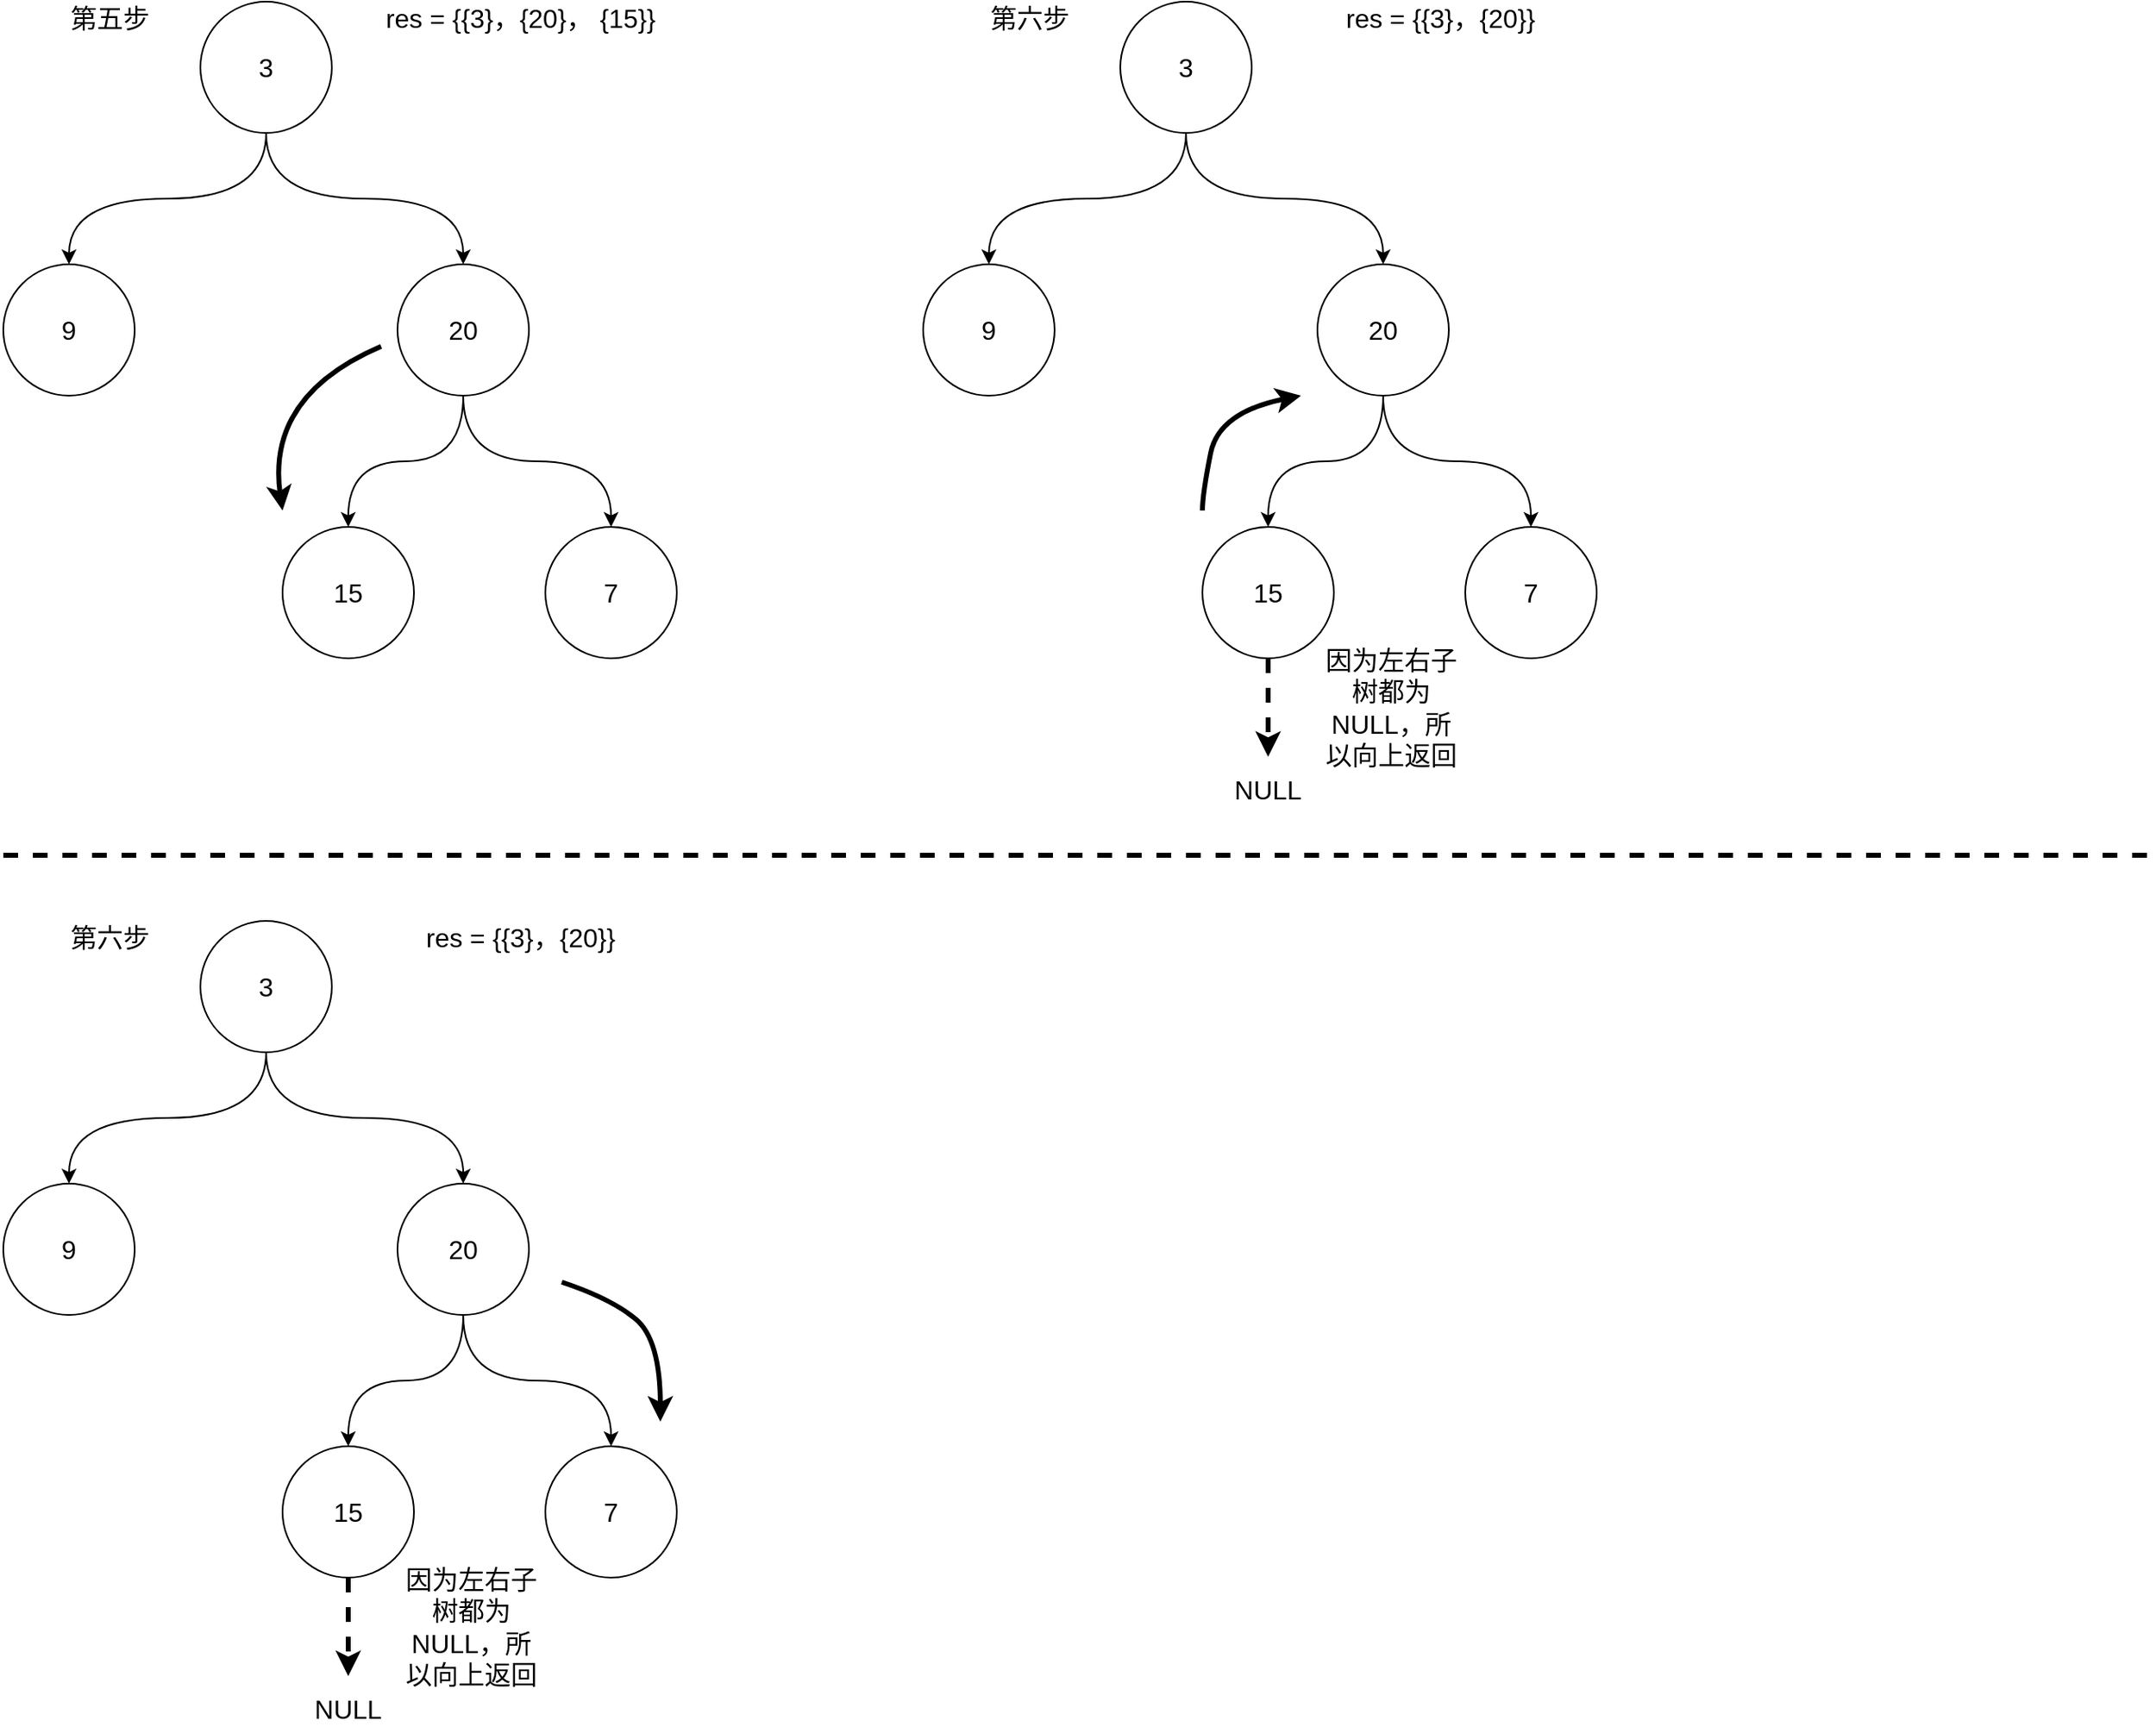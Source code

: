 <mxfile version="14.6.0" type="github">
  <diagram id="axH4MaEiU45yguKBD32-" name="第 1 页">
    <mxGraphModel dx="2567" dy="1190" grid="1" gridSize="10" guides="1" tooltips="1" connect="1" arrows="1" fold="1" page="1" pageScale="1" pageWidth="827" pageHeight="1169" math="0" shadow="0">
      <root>
        <mxCell id="0" />
        <mxCell id="1" parent="0" />
        <mxCell id="p7GltXDF2MTSe1q1npau-46" style="edgeStyle=orthogonalEdgeStyle;curved=1;rounded=0;orthogonalLoop=1;jettySize=auto;html=1;exitX=0.5;exitY=1;exitDx=0;exitDy=0;" edge="1" parent="1" source="p7GltXDF2MTSe1q1npau-48" target="p7GltXDF2MTSe1q1npau-49">
          <mxGeometry relative="1" as="geometry" />
        </mxCell>
        <mxCell id="p7GltXDF2MTSe1q1npau-47" style="edgeStyle=orthogonalEdgeStyle;curved=1;rounded=0;orthogonalLoop=1;jettySize=auto;html=1;exitX=0.5;exitY=1;exitDx=0;exitDy=0;entryX=0.5;entryY=0;entryDx=0;entryDy=0;" edge="1" parent="1" source="p7GltXDF2MTSe1q1npau-48" target="p7GltXDF2MTSe1q1npau-52">
          <mxGeometry relative="1" as="geometry" />
        </mxCell>
        <mxCell id="p7GltXDF2MTSe1q1npau-48" value="&lt;font style=&quot;font-size: 16px&quot;&gt;3&lt;/font&gt;" style="ellipse;whiteSpace=wrap;html=1;aspect=fixed;" vertex="1" parent="1">
          <mxGeometry x="120" y="440" width="80" height="80" as="geometry" />
        </mxCell>
        <mxCell id="p7GltXDF2MTSe1q1npau-49" value="&lt;font style=&quot;font-size: 16px&quot;&gt;9&lt;/font&gt;" style="ellipse;whiteSpace=wrap;html=1;aspect=fixed;" vertex="1" parent="1">
          <mxGeometry y="600" width="80" height="80" as="geometry" />
        </mxCell>
        <mxCell id="p7GltXDF2MTSe1q1npau-50" style="edgeStyle=orthogonalEdgeStyle;curved=1;rounded=0;orthogonalLoop=1;jettySize=auto;html=1;exitX=0.5;exitY=1;exitDx=0;exitDy=0;entryX=0.5;entryY=0;entryDx=0;entryDy=0;" edge="1" parent="1" source="p7GltXDF2MTSe1q1npau-52" target="p7GltXDF2MTSe1q1npau-53">
          <mxGeometry relative="1" as="geometry" />
        </mxCell>
        <mxCell id="p7GltXDF2MTSe1q1npau-51" style="edgeStyle=orthogonalEdgeStyle;curved=1;rounded=0;orthogonalLoop=1;jettySize=auto;html=1;exitX=0.5;exitY=1;exitDx=0;exitDy=0;entryX=0.5;entryY=0;entryDx=0;entryDy=0;" edge="1" parent="1" source="p7GltXDF2MTSe1q1npau-52" target="p7GltXDF2MTSe1q1npau-54">
          <mxGeometry relative="1" as="geometry" />
        </mxCell>
        <mxCell id="p7GltXDF2MTSe1q1npau-52" value="&lt;font style=&quot;font-size: 16px&quot;&gt;20&lt;/font&gt;" style="ellipse;whiteSpace=wrap;html=1;aspect=fixed;" vertex="1" parent="1">
          <mxGeometry x="240" y="600" width="80" height="80" as="geometry" />
        </mxCell>
        <mxCell id="p7GltXDF2MTSe1q1npau-53" value="&lt;font style=&quot;font-size: 16px&quot;&gt;15&lt;/font&gt;" style="ellipse;whiteSpace=wrap;html=1;aspect=fixed;" vertex="1" parent="1">
          <mxGeometry x="170" y="760" width="80" height="80" as="geometry" />
        </mxCell>
        <mxCell id="p7GltXDF2MTSe1q1npau-54" value="&lt;font style=&quot;font-size: 16px&quot;&gt;7&lt;/font&gt;" style="ellipse;whiteSpace=wrap;html=1;aspect=fixed;" vertex="1" parent="1">
          <mxGeometry x="330" y="760" width="80" height="80" as="geometry" />
        </mxCell>
        <mxCell id="p7GltXDF2MTSe1q1npau-55" value="&lt;font style=&quot;font-size: 16px&quot;&gt;第五步&lt;/font&gt;" style="text;html=1;strokeColor=none;fillColor=none;align=center;verticalAlign=middle;whiteSpace=wrap;rounded=0;" vertex="1" parent="1">
          <mxGeometry x="40" y="440" width="50" height="20" as="geometry" />
        </mxCell>
        <mxCell id="p7GltXDF2MTSe1q1npau-56" value="&lt;font style=&quot;font-size: 16px&quot;&gt;res = {{3}，{20}， {15}}&lt;/font&gt;" style="text;html=1;strokeColor=none;fillColor=none;align=center;verticalAlign=middle;whiteSpace=wrap;rounded=0;" vertex="1" parent="1">
          <mxGeometry x="230" y="440" width="170" height="20" as="geometry" />
        </mxCell>
        <mxCell id="p7GltXDF2MTSe1q1npau-57" value="" style="curved=1;endArrow=classic;html=1;strokeWidth=3;" edge="1" parent="1">
          <mxGeometry width="50" height="50" relative="1" as="geometry">
            <mxPoint x="230" y="650.0" as="sourcePoint" />
            <mxPoint x="170" y="750.0" as="targetPoint" />
            <Array as="points">
              <mxPoint x="160" y="680" />
            </Array>
          </mxGeometry>
        </mxCell>
        <mxCell id="p7GltXDF2MTSe1q1npau-58" style="edgeStyle=orthogonalEdgeStyle;curved=1;rounded=0;orthogonalLoop=1;jettySize=auto;html=1;exitX=0.5;exitY=1;exitDx=0;exitDy=0;" edge="1" parent="1" source="p7GltXDF2MTSe1q1npau-60" target="p7GltXDF2MTSe1q1npau-61">
          <mxGeometry relative="1" as="geometry" />
        </mxCell>
        <mxCell id="p7GltXDF2MTSe1q1npau-59" style="edgeStyle=orthogonalEdgeStyle;curved=1;rounded=0;orthogonalLoop=1;jettySize=auto;html=1;exitX=0.5;exitY=1;exitDx=0;exitDy=0;entryX=0.5;entryY=0;entryDx=0;entryDy=0;" edge="1" parent="1" source="p7GltXDF2MTSe1q1npau-60" target="p7GltXDF2MTSe1q1npau-64">
          <mxGeometry relative="1" as="geometry" />
        </mxCell>
        <mxCell id="p7GltXDF2MTSe1q1npau-60" value="&lt;font style=&quot;font-size: 16px&quot;&gt;3&lt;/font&gt;" style="ellipse;whiteSpace=wrap;html=1;aspect=fixed;" vertex="1" parent="1">
          <mxGeometry x="680" y="440" width="80" height="80" as="geometry" />
        </mxCell>
        <mxCell id="p7GltXDF2MTSe1q1npau-61" value="&lt;font style=&quot;font-size: 16px&quot;&gt;9&lt;/font&gt;" style="ellipse;whiteSpace=wrap;html=1;aspect=fixed;" vertex="1" parent="1">
          <mxGeometry x="560" y="600" width="80" height="80" as="geometry" />
        </mxCell>
        <mxCell id="p7GltXDF2MTSe1q1npau-62" style="edgeStyle=orthogonalEdgeStyle;curved=1;rounded=0;orthogonalLoop=1;jettySize=auto;html=1;exitX=0.5;exitY=1;exitDx=0;exitDy=0;entryX=0.5;entryY=0;entryDx=0;entryDy=0;" edge="1" parent="1" source="p7GltXDF2MTSe1q1npau-64" target="p7GltXDF2MTSe1q1npau-65">
          <mxGeometry relative="1" as="geometry" />
        </mxCell>
        <mxCell id="p7GltXDF2MTSe1q1npau-63" style="edgeStyle=orthogonalEdgeStyle;curved=1;rounded=0;orthogonalLoop=1;jettySize=auto;html=1;exitX=0.5;exitY=1;exitDx=0;exitDy=0;entryX=0.5;entryY=0;entryDx=0;entryDy=0;" edge="1" parent="1" source="p7GltXDF2MTSe1q1npau-64" target="p7GltXDF2MTSe1q1npau-66">
          <mxGeometry relative="1" as="geometry" />
        </mxCell>
        <mxCell id="p7GltXDF2MTSe1q1npau-64" value="&lt;font style=&quot;font-size: 16px&quot;&gt;20&lt;/font&gt;" style="ellipse;whiteSpace=wrap;html=1;aspect=fixed;" vertex="1" parent="1">
          <mxGeometry x="800" y="600" width="80" height="80" as="geometry" />
        </mxCell>
        <mxCell id="p7GltXDF2MTSe1q1npau-65" value="&lt;font style=&quot;font-size: 16px&quot;&gt;15&lt;/font&gt;" style="ellipse;whiteSpace=wrap;html=1;aspect=fixed;" vertex="1" parent="1">
          <mxGeometry x="730" y="760" width="80" height="80" as="geometry" />
        </mxCell>
        <mxCell id="p7GltXDF2MTSe1q1npau-66" value="&lt;font style=&quot;font-size: 16px&quot;&gt;7&lt;/font&gt;" style="ellipse;whiteSpace=wrap;html=1;aspect=fixed;" vertex="1" parent="1">
          <mxGeometry x="890" y="760" width="80" height="80" as="geometry" />
        </mxCell>
        <mxCell id="p7GltXDF2MTSe1q1npau-67" value="&lt;font style=&quot;font-size: 16px&quot;&gt;第六步&lt;/font&gt;" style="text;html=1;strokeColor=none;fillColor=none;align=center;verticalAlign=middle;whiteSpace=wrap;rounded=0;" vertex="1" parent="1">
          <mxGeometry x="600" y="440" width="50" height="20" as="geometry" />
        </mxCell>
        <mxCell id="p7GltXDF2MTSe1q1npau-68" value="&lt;font style=&quot;font-size: 16px&quot;&gt;res = {{3}，{20}}&lt;/font&gt;" style="text;html=1;strokeColor=none;fillColor=none;align=center;verticalAlign=middle;whiteSpace=wrap;rounded=0;" vertex="1" parent="1">
          <mxGeometry x="790" y="440" width="170" height="20" as="geometry" />
        </mxCell>
        <mxCell id="p7GltXDF2MTSe1q1npau-69" value="" style="endArrow=classic;html=1;strokeWidth=3;dashed=1;" edge="1" parent="1">
          <mxGeometry width="50" height="50" relative="1" as="geometry">
            <mxPoint x="770" y="840.0" as="sourcePoint" />
            <mxPoint x="770" y="900.0" as="targetPoint" />
          </mxGeometry>
        </mxCell>
        <mxCell id="p7GltXDF2MTSe1q1npau-70" value="&lt;font style=&quot;font-size: 16px&quot;&gt;NULL&lt;/font&gt;" style="text;html=1;strokeColor=none;fillColor=none;align=center;verticalAlign=middle;whiteSpace=wrap;rounded=0;" vertex="1" parent="1">
          <mxGeometry x="750" y="910" width="40" height="20" as="geometry" />
        </mxCell>
        <mxCell id="p7GltXDF2MTSe1q1npau-71" value="&lt;font style=&quot;font-size: 16px&quot;&gt;因为左右子树都为NULL，所以向上返回&lt;/font&gt;" style="text;html=1;strokeColor=none;fillColor=none;align=center;verticalAlign=middle;whiteSpace=wrap;rounded=0;" vertex="1" parent="1">
          <mxGeometry x="800" y="860" width="90" height="20" as="geometry" />
        </mxCell>
        <mxCell id="p7GltXDF2MTSe1q1npau-72" value="" style="curved=1;endArrow=classic;html=1;strokeWidth=3;" edge="1" parent="1">
          <mxGeometry width="50" height="50" relative="1" as="geometry">
            <mxPoint x="730" y="750.0" as="sourcePoint" />
            <mxPoint x="790" y="680.0" as="targetPoint" />
            <Array as="points">
              <mxPoint x="730" y="740" />
              <mxPoint x="740" y="690" />
            </Array>
          </mxGeometry>
        </mxCell>
        <mxCell id="p7GltXDF2MTSe1q1npau-73" value="" style="endArrow=none;dashed=1;html=1;strokeWidth=3;" edge="1" parent="1">
          <mxGeometry width="50" height="50" relative="1" as="geometry">
            <mxPoint y="960" as="sourcePoint" />
            <mxPoint x="1306.667" y="960" as="targetPoint" />
          </mxGeometry>
        </mxCell>
        <mxCell id="p7GltXDF2MTSe1q1npau-74" style="edgeStyle=orthogonalEdgeStyle;curved=1;rounded=0;orthogonalLoop=1;jettySize=auto;html=1;exitX=0.5;exitY=1;exitDx=0;exitDy=0;" edge="1" parent="1" source="p7GltXDF2MTSe1q1npau-76" target="p7GltXDF2MTSe1q1npau-77">
          <mxGeometry relative="1" as="geometry" />
        </mxCell>
        <mxCell id="p7GltXDF2MTSe1q1npau-75" style="edgeStyle=orthogonalEdgeStyle;curved=1;rounded=0;orthogonalLoop=1;jettySize=auto;html=1;exitX=0.5;exitY=1;exitDx=0;exitDy=0;entryX=0.5;entryY=0;entryDx=0;entryDy=0;" edge="1" parent="1" source="p7GltXDF2MTSe1q1npau-76" target="p7GltXDF2MTSe1q1npau-80">
          <mxGeometry relative="1" as="geometry" />
        </mxCell>
        <mxCell id="p7GltXDF2MTSe1q1npau-76" value="&lt;font style=&quot;font-size: 16px&quot;&gt;3&lt;/font&gt;" style="ellipse;whiteSpace=wrap;html=1;aspect=fixed;" vertex="1" parent="1">
          <mxGeometry x="120" y="1000" width="80" height="80" as="geometry" />
        </mxCell>
        <mxCell id="p7GltXDF2MTSe1q1npau-77" value="&lt;font style=&quot;font-size: 16px&quot;&gt;9&lt;/font&gt;" style="ellipse;whiteSpace=wrap;html=1;aspect=fixed;" vertex="1" parent="1">
          <mxGeometry y="1160" width="80" height="80" as="geometry" />
        </mxCell>
        <mxCell id="p7GltXDF2MTSe1q1npau-78" style="edgeStyle=orthogonalEdgeStyle;curved=1;rounded=0;orthogonalLoop=1;jettySize=auto;html=1;exitX=0.5;exitY=1;exitDx=0;exitDy=0;entryX=0.5;entryY=0;entryDx=0;entryDy=0;" edge="1" parent="1" source="p7GltXDF2MTSe1q1npau-80" target="p7GltXDF2MTSe1q1npau-81">
          <mxGeometry relative="1" as="geometry" />
        </mxCell>
        <mxCell id="p7GltXDF2MTSe1q1npau-79" style="edgeStyle=orthogonalEdgeStyle;curved=1;rounded=0;orthogonalLoop=1;jettySize=auto;html=1;exitX=0.5;exitY=1;exitDx=0;exitDy=0;entryX=0.5;entryY=0;entryDx=0;entryDy=0;" edge="1" parent="1" source="p7GltXDF2MTSe1q1npau-80" target="p7GltXDF2MTSe1q1npau-82">
          <mxGeometry relative="1" as="geometry" />
        </mxCell>
        <mxCell id="p7GltXDF2MTSe1q1npau-80" value="&lt;font style=&quot;font-size: 16px&quot;&gt;20&lt;/font&gt;" style="ellipse;whiteSpace=wrap;html=1;aspect=fixed;" vertex="1" parent="1">
          <mxGeometry x="240" y="1160" width="80" height="80" as="geometry" />
        </mxCell>
        <mxCell id="p7GltXDF2MTSe1q1npau-81" value="&lt;font style=&quot;font-size: 16px&quot;&gt;15&lt;/font&gt;" style="ellipse;whiteSpace=wrap;html=1;aspect=fixed;" vertex="1" parent="1">
          <mxGeometry x="170" y="1320" width="80" height="80" as="geometry" />
        </mxCell>
        <mxCell id="p7GltXDF2MTSe1q1npau-82" value="&lt;font style=&quot;font-size: 16px&quot;&gt;7&lt;/font&gt;" style="ellipse;whiteSpace=wrap;html=1;aspect=fixed;" vertex="1" parent="1">
          <mxGeometry x="330" y="1320" width="80" height="80" as="geometry" />
        </mxCell>
        <mxCell id="p7GltXDF2MTSe1q1npau-83" value="&lt;font style=&quot;font-size: 16px&quot;&gt;第六步&lt;/font&gt;" style="text;html=1;strokeColor=none;fillColor=none;align=center;verticalAlign=middle;whiteSpace=wrap;rounded=0;" vertex="1" parent="1">
          <mxGeometry x="40" y="1000" width="50" height="20" as="geometry" />
        </mxCell>
        <mxCell id="p7GltXDF2MTSe1q1npau-84" value="&lt;font style=&quot;font-size: 16px&quot;&gt;res = {{3}，{20}}&lt;/font&gt;" style="text;html=1;strokeColor=none;fillColor=none;align=center;verticalAlign=middle;whiteSpace=wrap;rounded=0;" vertex="1" parent="1">
          <mxGeometry x="230" y="1000" width="170" height="20" as="geometry" />
        </mxCell>
        <mxCell id="p7GltXDF2MTSe1q1npau-85" value="" style="endArrow=classic;html=1;strokeWidth=3;dashed=1;" edge="1" parent="1">
          <mxGeometry width="50" height="50" relative="1" as="geometry">
            <mxPoint x="210" y="1400" as="sourcePoint" />
            <mxPoint x="210" y="1460" as="targetPoint" />
          </mxGeometry>
        </mxCell>
        <mxCell id="p7GltXDF2MTSe1q1npau-86" value="&lt;font style=&quot;font-size: 16px&quot;&gt;NULL&lt;/font&gt;" style="text;html=1;strokeColor=none;fillColor=none;align=center;verticalAlign=middle;whiteSpace=wrap;rounded=0;" vertex="1" parent="1">
          <mxGeometry x="190" y="1470" width="40" height="20" as="geometry" />
        </mxCell>
        <mxCell id="p7GltXDF2MTSe1q1npau-87" value="&lt;font style=&quot;font-size: 16px&quot;&gt;因为左右子树都为NULL，所以向上返回&lt;/font&gt;" style="text;html=1;strokeColor=none;fillColor=none;align=center;verticalAlign=middle;whiteSpace=wrap;rounded=0;" vertex="1" parent="1">
          <mxGeometry x="240" y="1420" width="90" height="20" as="geometry" />
        </mxCell>
        <mxCell id="p7GltXDF2MTSe1q1npau-89" value="" style="curved=1;endArrow=classic;html=1;strokeWidth=3;" edge="1" parent="1">
          <mxGeometry width="50" height="50" relative="1" as="geometry">
            <mxPoint x="340" y="1220" as="sourcePoint" />
            <mxPoint x="400" y="1305" as="targetPoint" />
            <Array as="points">
              <mxPoint x="370" y="1230" />
              <mxPoint x="400" y="1255" />
            </Array>
          </mxGeometry>
        </mxCell>
      </root>
    </mxGraphModel>
  </diagram>
</mxfile>
